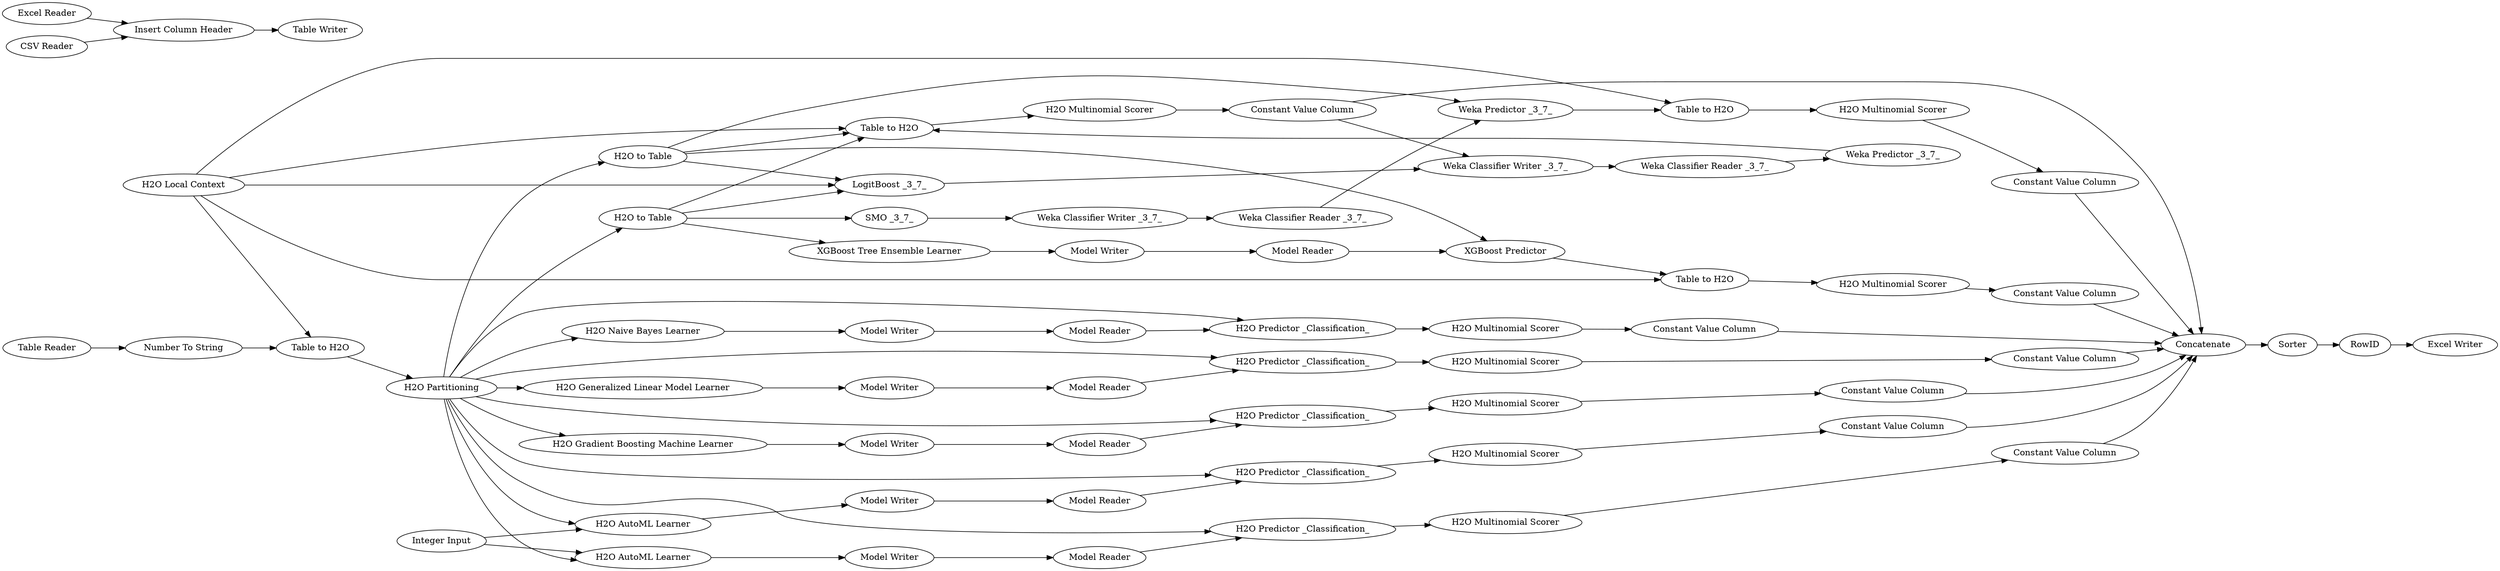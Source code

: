 digraph {
	641 -> 640
	636 -> 635
	626 -> 639
	568 -> 474
	599 -> 598
	585 -> 639
	586 -> 587
	477 -> 566
	473 -> 631
	602 -> 600
	619 -> 627
	621 -> 619
	587 -> 639
	651 -> 652
	647 -> 648
	642 -> 639
	576 -> 586
	477 -> 578
	606 -> 611
	613 -> 614
	477 -> 643
	650 -> 652
	600 -> 601
	479 -> 643
	473 -> 627
	608 -> 635
	614 -> 639
	607 -> 615
	477 -> 596
	603 -> 602
	477 -> 580
	593 -> 592
	646 -> 647
	634 -> 639
	474 -> 477
	620 -> 621
	583 -> 585
	630 -> 636
	598 -> 596
	473 -> 612
	625 -> 626
	582 -> 583
	592 -> 576
	601 -> 639
	594 -> 595
	639 -> 646
	608 -> 609
	608 -> 631
	577 -> 604
	477 -> 576
	590 -> 582
	615 -> 620
	591 -> 590
	643 -> 645
	566 -> 593
	607 -> 635
	477 -> 608
	607 -> 606
	627 -> 625
	652 -> 653
	645 -> 644
	607 -> 631
	629 -> 630
	610 -> 609
	640 -> 642
	633 -> 634
	644 -> 641
	654 -> 568
	608 -> 619
	634 -> 629
	596 -> 594
	473 -> 635
	580 -> 599
	631 -> 629
	578 -> 591
	604 -> 603
	479 -> 566
	477 -> 577
	595 -> 639
	477 -> 641
	473 -> 474
	477 -> 582
	477 -> 602
	477 -> 607
	609 -> 612
	612 -> 613
	635 -> 633
	611 -> 610
	474 [label="Table to H2O"]
	646 [label=Sorter]
	613 [label="H2O Multinomial Scorer"]
	582 [label="H2O Predictor _Classification_"]
	609 [label="XGBoost Predictor"]
	587 [label="Constant Value Column"]
	629 [label="Weka Classifier Writer _3_7_"]
	607 [label="H2O to Table"]
	601 [label="Constant Value Column"]
	621 [label="Weka Classifier Reader _3_7_"]
	576 [label="H2O Predictor _Classification_"]
	603 [label="Model Reader"]
	619 [label="Weka Predictor _3_7_"]
	635 [label="Table to H2O"]
	651 [label="Excel Reader"]
	625 [label="H2O Multinomial Scorer"]
	578 [label="H2O Gradient Boosting Machine Learner"]
	627 [label="Table to H2O"]
	652 [label="Insert Column Header"]
	647 [label=RowID]
	640 [label="H2O Multinomial Scorer"]
	602 [label="H2O Predictor _Classification_"]
	612 [label="Table to H2O"]
	643 [label="H2O AutoML Learner"]
	566 [label="H2O AutoML Learner"]
	644 [label="Model Reader"]
	585 [label="Constant Value Column"]
	598 [label="Model Reader"]
	626 [label="Constant Value Column"]
	654 [label="Table Reader"]
	590 [label="Model Reader"]
	580 [label="H2O Naive Bayes Learner"]
	615 [label="SMO _3_7_"]
	611 [label="Model Writer"]
	630 [label="Weka Classifier Reader _3_7_"]
	653 [label="Table Writer"]
	600 [label="H2O Multinomial Scorer"]
	642 [label="Constant Value Column"]
	645 [label="Model Writer"]
	595 [label="Constant Value Column"]
	583 [label="H2O Multinomial Scorer"]
	633 [label="H2O Multinomial Scorer"]
	631 [label="LogitBoost _3_7_"]
	639 [label=Concatenate]
	592 [label="Model Reader"]
	634 [label="Constant Value Column"]
	591 [label="Model Writer"]
	636 [label="Weka Predictor _3_7_"]
	650 [label="CSV Reader"]
	596 [label="H2O Predictor _Classification_"]
	608 [label="H2O to Table"]
	620 [label="Weka Classifier Writer _3_7_"]
	479 [label="Integer Input"]
	594 [label="H2O Multinomial Scorer"]
	599 [label="Model Writer"]
	477 [label="H2O Partitioning"]
	614 [label="Constant Value Column"]
	604 [label="Model Writer"]
	606 [label="XGBoost Tree Ensemble Learner"]
	593 [label="Model Writer"]
	648 [label="Excel Writer"]
	610 [label="Model Reader"]
	586 [label="H2O Multinomial Scorer"]
	577 [label="H2O Generalized Linear Model Learner"]
	473 [label="H2O Local Context"]
	641 [label="H2O Predictor _Classification_"]
	568 [label="Number To String"]
	rankdir=LR
}
